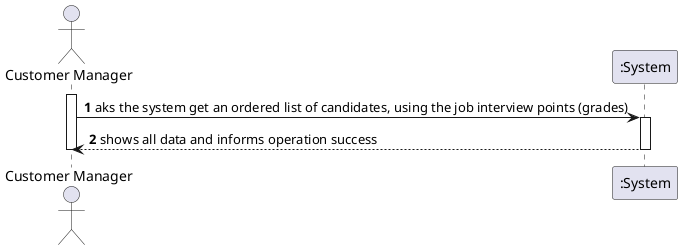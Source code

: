 @startuml US_1019_SSD

autonumber

actor CustomerManager as "Customer Manager"

activate CustomerManager

CustomerManager -> ":System" : aks the system get an ordered list of candidates, using the job interview points (grades)
activate ":System"

":System" --> CustomerManager : shows all data and informs operation success
deactivate ":System"

deactivate CustomerManager

@enduml

